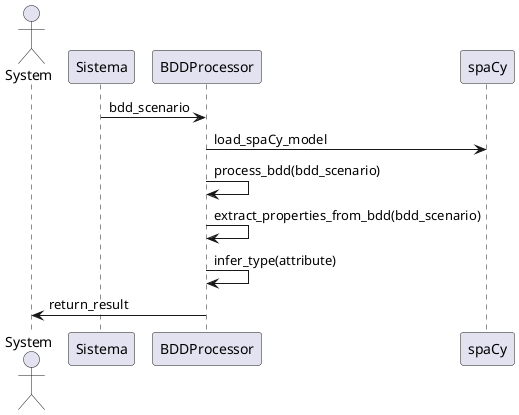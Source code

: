 
@startuml
actor System

Sistema -> BDDProcessor : bdd_scenario

BDDProcessor -> spaCy : load_spaCy_model
BDDProcessor -> BDDProcessor : process_bdd(bdd_scenario)
BDDProcessor -> BDDProcessor : extract_properties_from_bdd(bdd_scenario)
BDDProcessor -> BDDProcessor : infer_type(attribute)

BDDProcessor -> System : return_result

@enduml